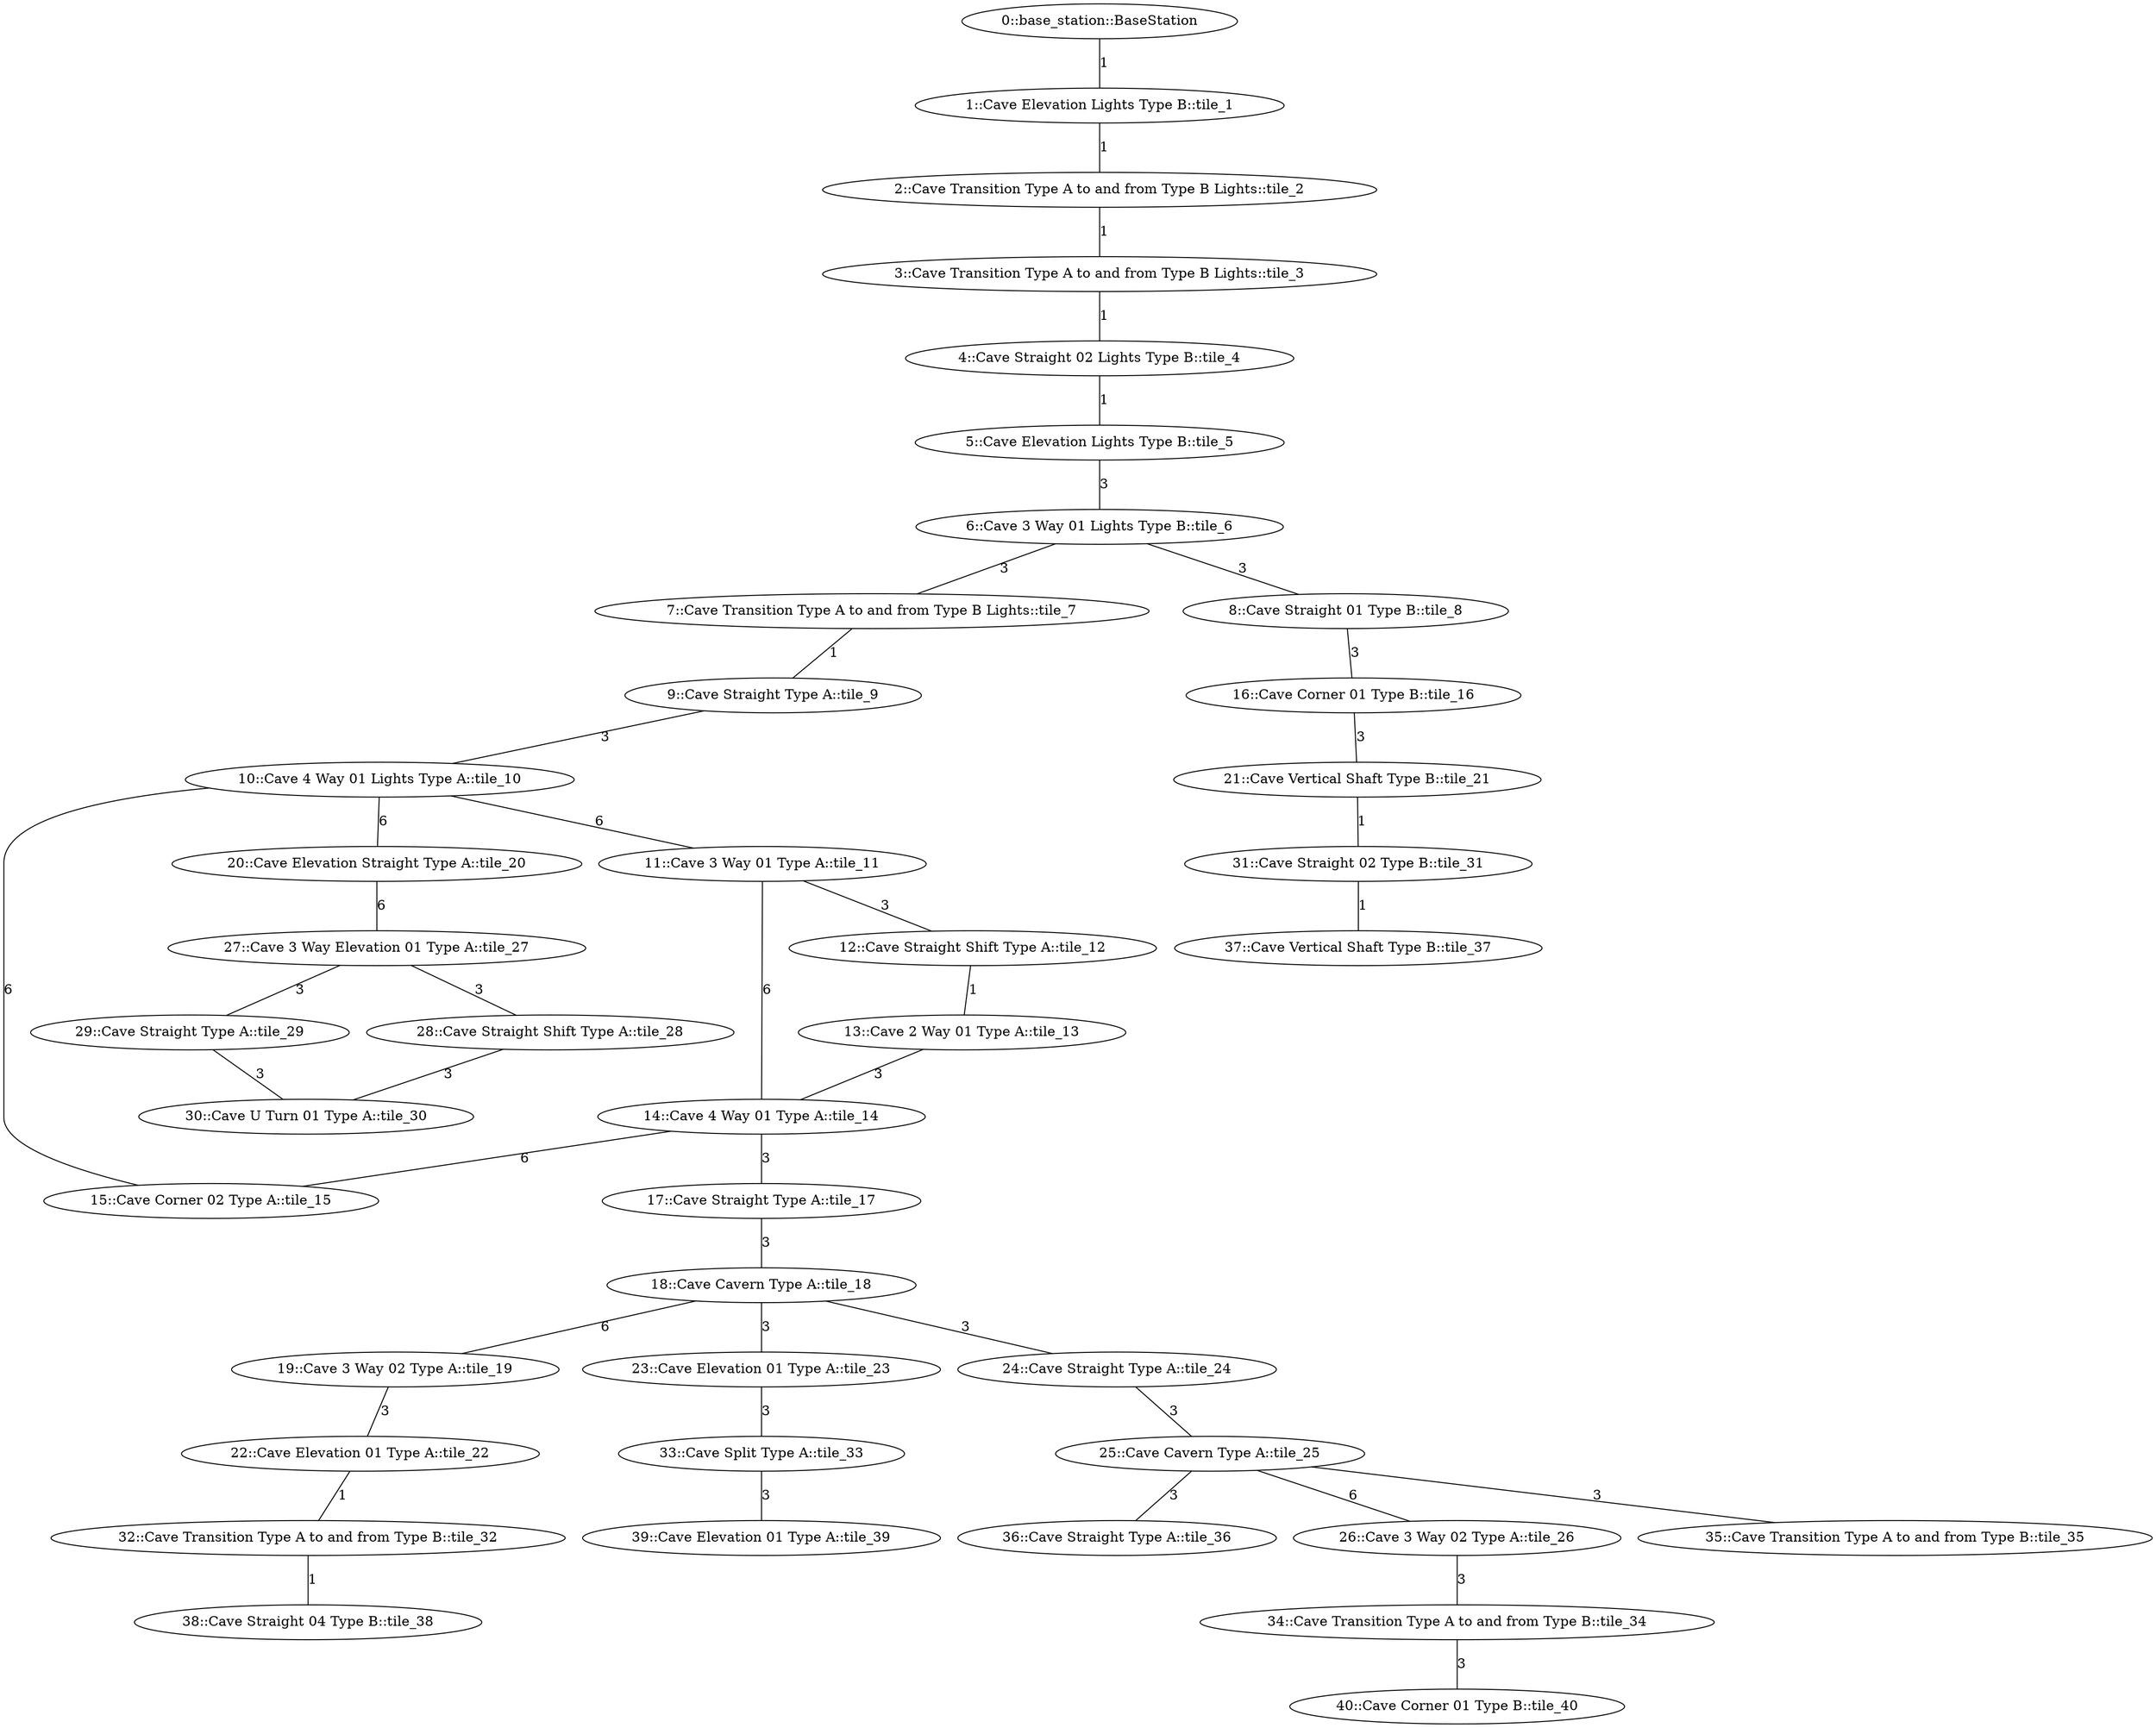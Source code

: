 /* Visibility graph generated by dot_generator */

graph {
  /* ==== Vertices ==== */

  /* Base station / Staging area */
  0   [label="0::base_station::BaseStation"];

  1   [label="1::Cave Elevation Lights Type B::tile_1"];
  2   [label="2::Cave Transition Type A to and from Type B Lights::tile_2"];
  3   [label="3::Cave Transition Type A to and from Type B Lights::tile_3"];
  4   [label="4::Cave Straight 02 Lights Type B::tile_4"];
  5   [label="5::Cave Elevation Lights Type B::tile_5"];
  6   [label="6::Cave 3 Way 01 Lights Type B::tile_6"];
  7   [label="7::Cave Transition Type A to and from Type B Lights::tile_7"];
  8   [label="8::Cave Straight 01 Type B::tile_8"];
  9   [label="9::Cave Straight Type A::tile_9"];
  10  [label="10::Cave 4 Way 01 Lights Type A::tile_10"];
  11  [label="11::Cave 3 Way 01 Type A::tile_11"];
  12  [label="12::Cave Straight Shift Type A::tile_12"];
  13  [label="13::Cave 2 Way 01 Type A::tile_13"];
  14  [label="14::Cave 4 Way 01 Type A::tile_14"];
  15  [label="15::Cave Corner 02 Type A::tile_15"];
  16  [label="16::Cave Corner 01 Type B::tile_16"];
  17  [label="17::Cave Straight Type A::tile_17"];
  18  [label="18::Cave Cavern Type A::tile_18"];
  19  [label="19::Cave 3 Way 02 Type A::tile_19"];
  20  [label="20::Cave Elevation Straight Type A::tile_20"];
  21  [label="21::Cave Vertical Shaft Type B::tile_21"];
  22  [label="22::Cave Elevation 01 Type A::tile_22"];
  23  [label="23::Cave Elevation 01 Type A::tile_23"];
  24  [label="24::Cave Straight Type A::tile_24"];
  25  [label="25::Cave Cavern Type A::tile_25"];
  26  [label="26::Cave 3 Way 02 Type A::tile_26"];
  27  [label="27::Cave 3 Way Elevation 01 Type A::tile_27"];
  28  [label="28::Cave Straight Shift Type A::tile_28"];
  29  [label="29::Cave Straight Type A::tile_29"];
  30  [label="30::Cave U Turn 01 Type A::tile_30"];
  31  [label="31::Cave Straight 02 Type B::tile_31"];
  32  [label="32::Cave Transition Type A to and from Type B::tile_32"];
  33  [label="33::Cave Split Type A::tile_33"];
  34  [label="34::Cave Transition Type A to and from Type B::tile_34"];
  35  [label="35::Cave Transition Type A to and from Type B::tile_35"];
  36  [label="36::Cave Straight Type A::tile_36"];
  37  [label="37::Cave Vertical Shaft Type B::tile_37"];
  38  [label="38::Cave Straight 04 Type B::tile_38"];
  39  [label="39::Cave Elevation 01 Type A::tile_39"];
  40  [label="40::Cave Corner 01 Type B::tile_40"];

  /* ==== Edges ==== */

  /* Base station */
  0  -- 1   [label=1];
  1  -- 2   [label=1];
  2  -- 3   [label=1];
  3  -- 4   [label=1];
  4  -- 5   [label=1];
  5  -- 6   [label=3];
  6  -- 7   [label=3];
  6  -- 8   [label=3];
  7  -- 9   [label=1];
  8  -- 16  [label=3];
  9  -- 10  [label=3];
  10 -- 11  [label=6];
  10 -- 15  [label=6];
  10 -- 20  [label=6];
  11 -- 12  [label=3];
  11 -- 14  [label=6];
  12 -- 13  [label=1];
  13 -- 14  [label=3];
  14 -- 15  [label=6];
  14 -- 17  [label=3];
  16 -- 21  [label=3];
  17 -- 18  [label=3];
  18 -- 19  [label=6];
  18 -- 23  [label=3];
  18 -- 24  [label=3];
  19 -- 22  [label=3];
  20 -- 27  [label=6];
  21 -- 31  [label=1];
  22 -- 32  [label=1];
  23 -- 33  [label=3];
  24 -- 25  [label=3];
  25 -- 26  [label=6];
  25 -- 35  [label=3];
  25 -- 36  [label=3];
  26 -- 34  [label=3];
  27 -- 28  [label=3];
  27 -- 29  [label=3];
  28 -- 30  [label=3];
  29 -- 30  [label=3];
  31 -- 37  [label=1];
  32 -- 38  [label=1];
  33 -- 39  [label=3];
  34 -- 40  [label=3];
}
